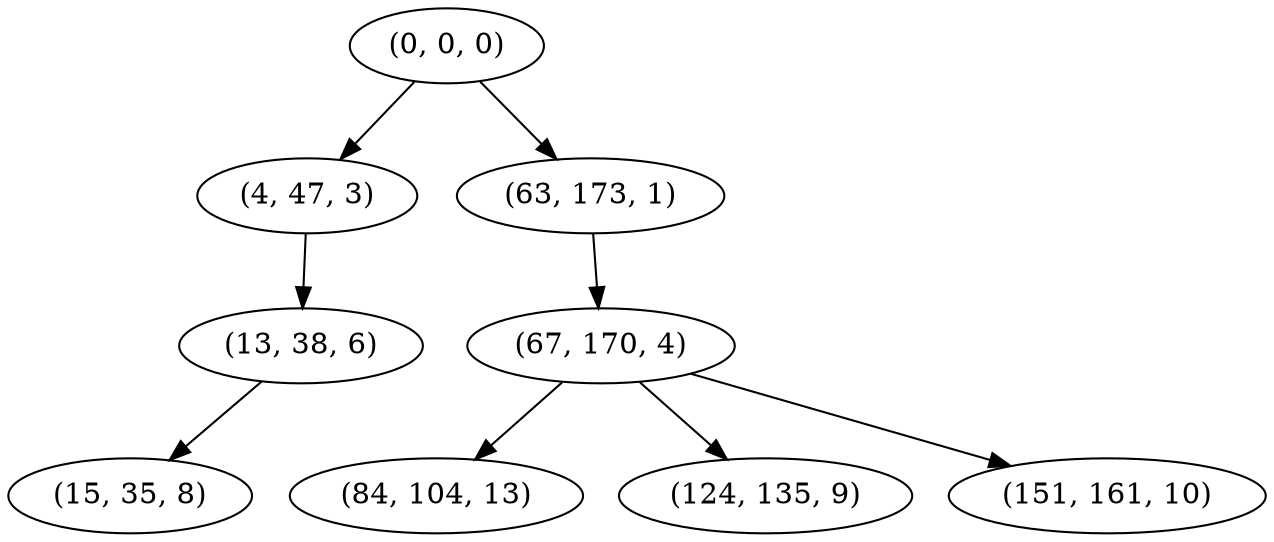 digraph tree {
    "(0, 0, 0)";
    "(4, 47, 3)";
    "(13, 38, 6)";
    "(15, 35, 8)";
    "(63, 173, 1)";
    "(67, 170, 4)";
    "(84, 104, 13)";
    "(124, 135, 9)";
    "(151, 161, 10)";
    "(0, 0, 0)" -> "(4, 47, 3)";
    "(0, 0, 0)" -> "(63, 173, 1)";
    "(4, 47, 3)" -> "(13, 38, 6)";
    "(13, 38, 6)" -> "(15, 35, 8)";
    "(63, 173, 1)" -> "(67, 170, 4)";
    "(67, 170, 4)" -> "(84, 104, 13)";
    "(67, 170, 4)" -> "(124, 135, 9)";
    "(67, 170, 4)" -> "(151, 161, 10)";
}
